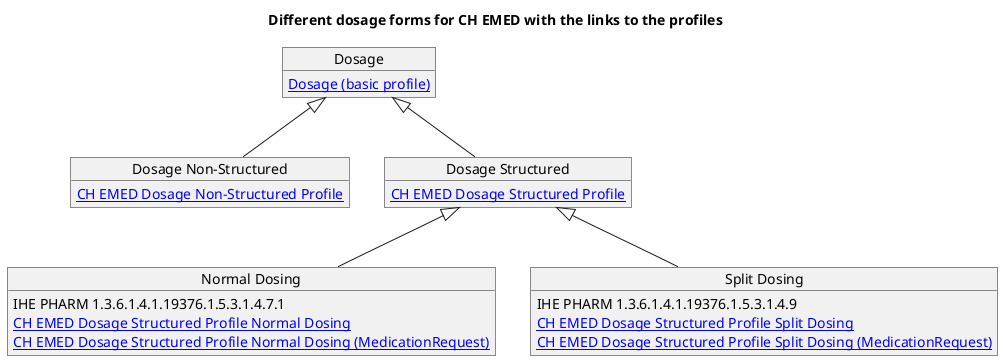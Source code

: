 @startuml

skinparam svgDimensionStyle false
title Different dosage forms for CH EMED with the links to the profiles

object "Dosage" as dosage {
  [[http://hl7.org/fhir/StructureDefinition/Dosage Dosage (basic profile)]]
}
object "Dosage Non-Structured" as dosagenonstructured {
  [[StructureDefinition-ch-emed-dosage-nonstructured.html CH EMED Dosage Non-Structured Profile]]
}
object "Dosage Structured" as dosagestructured {
  [[StructureDefinition-ch-emed-dosage-structured.html CH EMED Dosage Structured Profile]]
}
object "Normal Dosing" as dosagestructurednormal {
  IHE PHARM 1.3.6.1.4.1.19376.1.5.3.1.4.7.1
  [[StructureDefinition-ch-emed-dosage-structured-normal.html CH EMED Dosage Structured Profile Normal Dosing]]
  [[StructureDefinition-ch-emed-dosage-structured-normal-medicationrequest.html CH EMED Dosage Structured Profile Normal Dosing (MedicationRequest)]]
}
object "Split Dosing" as dosagestructuredsplit {
  IHE PHARM 1.3.6.1.4.1.19376.1.5.3.1.4.9
  [[StructureDefinition-ch-emed-dosage-structured-split.html CH EMED Dosage Structured Profile Split Dosing]]
  [[StructureDefinition-ch-emed-dosage-structured-split-medicationrequest.html CH EMED Dosage Structured Profile Split Dosing (MedicationRequest)]]
}

dosage <|-- dosagenonstructured
dosage <|-- dosagestructured
dosagestructured <|-- dosagestructurednormal
dosagestructured <|-- dosagestructuredsplit
@enduml
